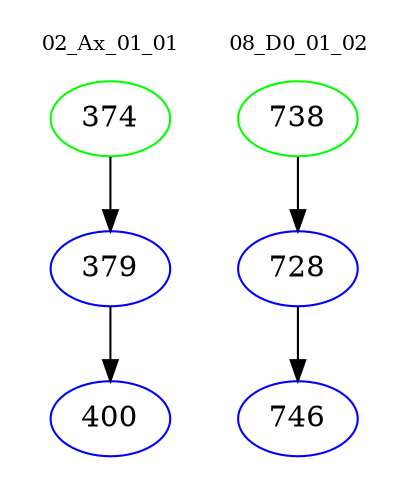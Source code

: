 digraph{
subgraph cluster_0 {
color = white
label = "02_Ax_01_01";
fontsize=10;
T0_374 [label="374", color="green"]
T0_374 -> T0_379 [color="black"]
T0_379 [label="379", color="blue"]
T0_379 -> T0_400 [color="black"]
T0_400 [label="400", color="blue"]
}
subgraph cluster_1 {
color = white
label = "08_D0_01_02";
fontsize=10;
T1_738 [label="738", color="green"]
T1_738 -> T1_728 [color="black"]
T1_728 [label="728", color="blue"]
T1_728 -> T1_746 [color="black"]
T1_746 [label="746", color="blue"]
}
}
